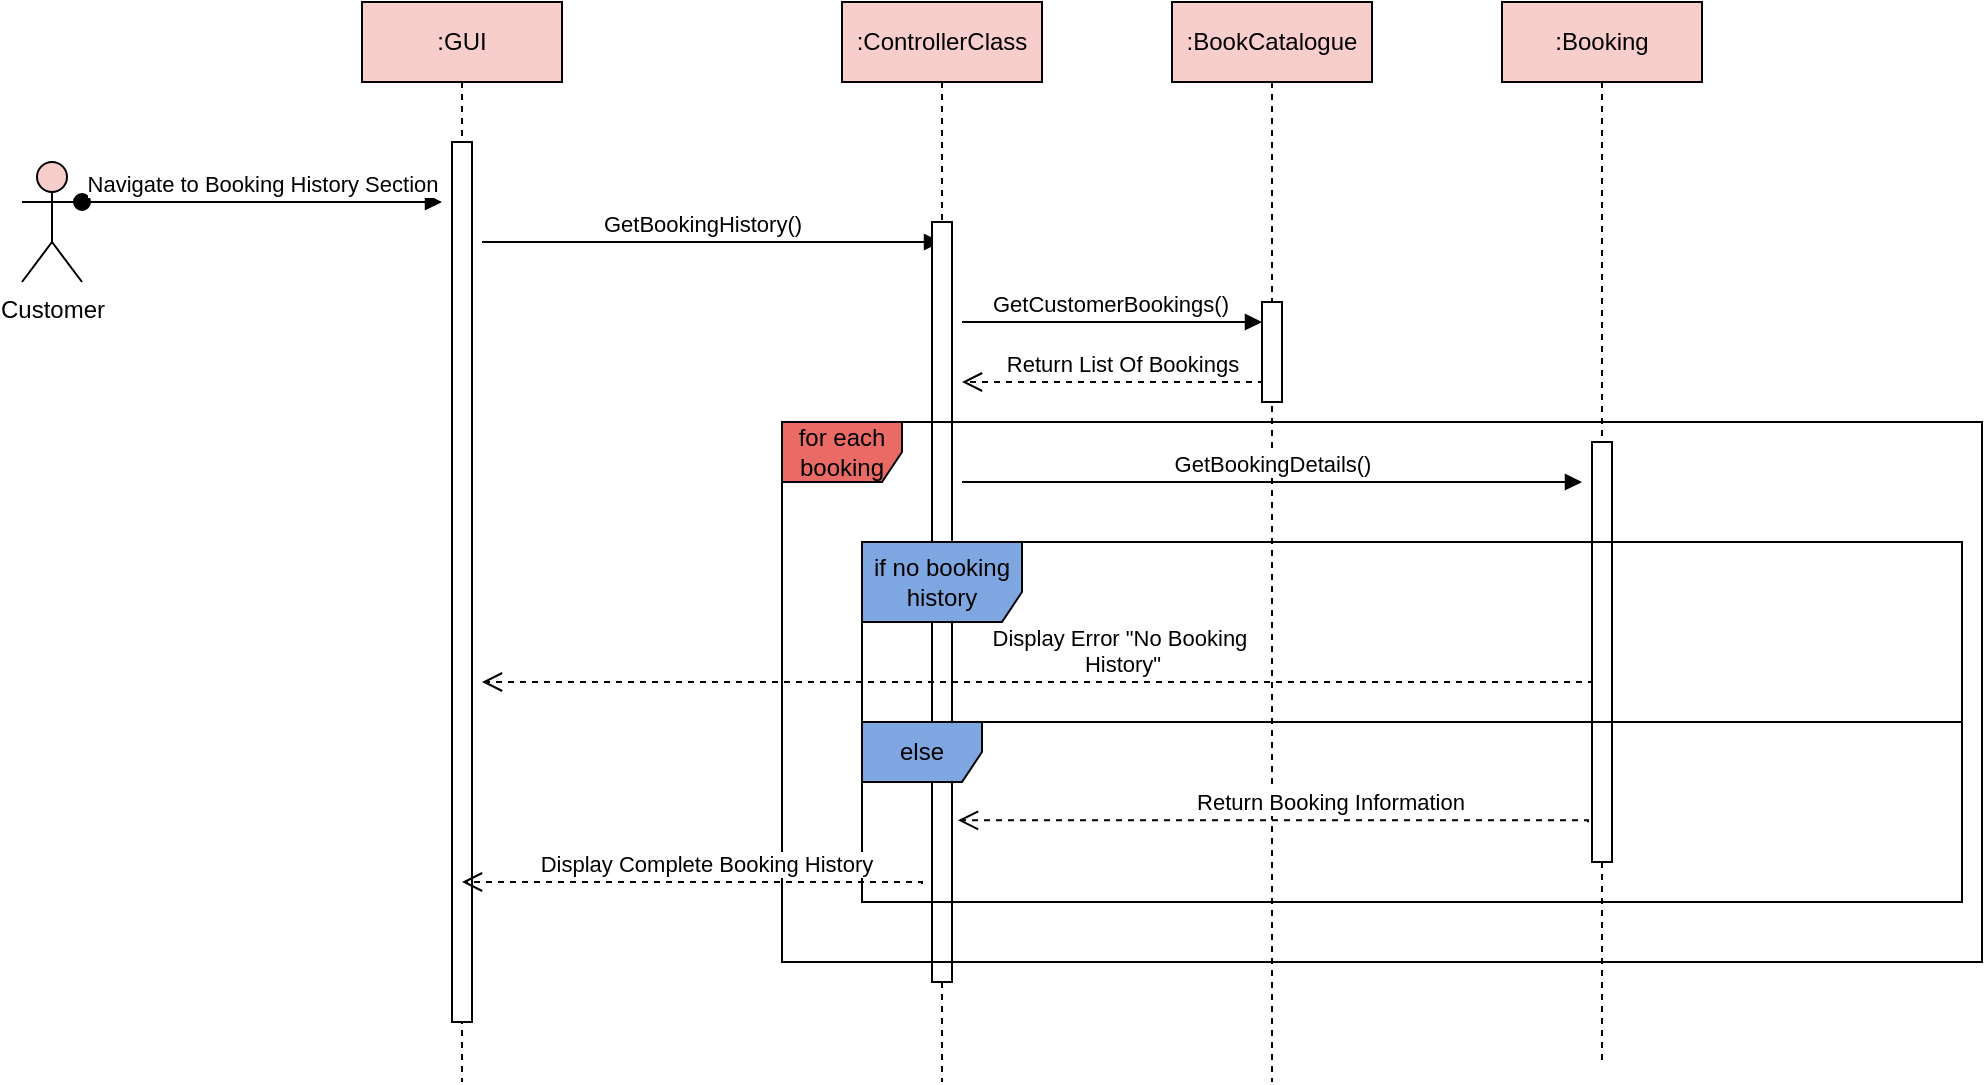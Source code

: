 <mxfile version="28.2.7">
  <diagram name="Page-1" id="2YBvvXClWsGukQMizWep">
    <mxGraphModel grid="1" page="1" gridSize="10" guides="1" tooltips="1" connect="1" arrows="1" fold="1" pageScale="1" pageWidth="850" pageHeight="1100" math="0" shadow="0">
      <root>
        <mxCell id="0" />
        <mxCell id="1" parent="0" />
        <mxCell id="M_ZG_Z6-BuQjEJbESKjK-1" value="GetBookingHistory()" style="html=1;verticalAlign=bottom;endArrow=block;edgeStyle=elbowEdgeStyle;elbow=vertical;curved=0;rounded=0;" edge="1" parent="1" target="M_ZG_Z6-BuQjEJbESKjK-4">
          <mxGeometry x="-0.041" relative="1" as="geometry">
            <mxPoint x="580" y="470" as="sourcePoint" />
            <Array as="points">
              <mxPoint x="720" y="470" />
              <mxPoint x="675" y="460" />
            </Array>
            <mxPoint x="789.5" y="470" as="targetPoint" />
            <mxPoint as="offset" />
          </mxGeometry>
        </mxCell>
        <mxCell id="M_ZG_Z6-BuQjEJbESKjK-2" value="Customer" style="shape=umlActor;verticalLabelPosition=bottom;verticalAlign=top;html=1;outlineConnect=0;fillColor=#F8CECC;" vertex="1" parent="1">
          <mxGeometry x="350" y="430" width="30" height="60" as="geometry" />
        </mxCell>
        <mxCell id="M_ZG_Z6-BuQjEJbESKjK-3" value="Navigate to Booking History Section" style="html=1;verticalAlign=bottom;startArrow=oval;endArrow=block;startSize=8;edgeStyle=elbowEdgeStyle;elbow=horizontal;curved=0;rounded=0;" edge="1" parent="1">
          <mxGeometry relative="1" as="geometry">
            <mxPoint x="380" y="450" as="sourcePoint" />
            <mxPoint x="560" y="450" as="targetPoint" />
            <Array as="points">
              <mxPoint x="540" y="450" />
            </Array>
            <mxPoint as="offset" />
          </mxGeometry>
        </mxCell>
        <mxCell id="M_ZG_Z6-BuQjEJbESKjK-4" value=":ControllerClass" style="shape=umlLifeline;perimeter=lifelinePerimeter;whiteSpace=wrap;html=1;container=0;dropTarget=0;collapsible=0;recursiveResize=0;outlineConnect=0;portConstraint=eastwest;newEdgeStyle={&quot;edgeStyle&quot;:&quot;elbowEdgeStyle&quot;,&quot;elbow&quot;:&quot;vertical&quot;,&quot;curved&quot;:0,&quot;rounded&quot;:0};fillColor=#F8CECC;" vertex="1" parent="1">
          <mxGeometry x="760" y="350" width="100" height="540" as="geometry" />
        </mxCell>
        <mxCell id="M_ZG_Z6-BuQjEJbESKjK-5" value="" style="html=1;points=[];perimeter=orthogonalPerimeter;outlineConnect=0;targetShapes=umlLifeline;portConstraint=eastwest;newEdgeStyle={&quot;edgeStyle&quot;:&quot;elbowEdgeStyle&quot;,&quot;elbow&quot;:&quot;vertical&quot;,&quot;curved&quot;:0,&quot;rounded&quot;:0};" vertex="1" parent="M_ZG_Z6-BuQjEJbESKjK-4">
          <mxGeometry x="45" y="110" width="10" height="380" as="geometry" />
        </mxCell>
        <mxCell id="M_ZG_Z6-BuQjEJbESKjK-6" value=":BookCatalogue" style="shape=umlLifeline;perimeter=lifelinePerimeter;whiteSpace=wrap;html=1;container=0;dropTarget=0;collapsible=0;recursiveResize=0;outlineConnect=0;portConstraint=eastwest;newEdgeStyle={&quot;edgeStyle&quot;:&quot;elbowEdgeStyle&quot;,&quot;elbow&quot;:&quot;vertical&quot;,&quot;curved&quot;:0,&quot;rounded&quot;:0};fillColor=#F8CECC;" vertex="1" parent="1">
          <mxGeometry x="925" y="350" width="100" height="540" as="geometry" />
        </mxCell>
        <mxCell id="M_ZG_Z6-BuQjEJbESKjK-7" value="" style="html=1;points=[];perimeter=orthogonalPerimeter;outlineConnect=0;targetShapes=umlLifeline;portConstraint=eastwest;newEdgeStyle={&quot;edgeStyle&quot;:&quot;elbowEdgeStyle&quot;,&quot;elbow&quot;:&quot;vertical&quot;,&quot;curved&quot;:0,&quot;rounded&quot;:0};" vertex="1" parent="M_ZG_Z6-BuQjEJbESKjK-6">
          <mxGeometry x="45" y="150" width="10" height="50" as="geometry" />
        </mxCell>
        <mxCell id="M_ZG_Z6-BuQjEJbESKjK-8" value="GetCustomerBookings()" style="html=1;verticalAlign=bottom;endArrow=block;edgeStyle=elbowEdgeStyle;elbow=vertical;curved=0;rounded=0;" edge="1" parent="1" target="M_ZG_Z6-BuQjEJbESKjK-7">
          <mxGeometry relative="1" as="geometry">
            <mxPoint x="820" y="510" as="sourcePoint" />
            <Array as="points">
              <mxPoint x="950" y="510" />
              <mxPoint x="905" y="500" />
            </Array>
            <mxPoint x="960" y="510" as="targetPoint" />
            <mxPoint x="-1" as="offset" />
          </mxGeometry>
        </mxCell>
        <mxCell id="M_ZG_Z6-BuQjEJbESKjK-9" value="Return List Of Bookings" style="html=1;verticalAlign=bottom;endArrow=open;dashed=1;endSize=8;edgeStyle=elbowEdgeStyle;elbow=vertical;curved=0;rounded=0;" edge="1" parent="1">
          <mxGeometry x="-0.053" relative="1" as="geometry">
            <mxPoint x="820" y="540" as="targetPoint" />
            <Array as="points">
              <mxPoint x="1070" y="540" />
            </Array>
            <mxPoint x="970" y="541" as="sourcePoint" />
            <mxPoint as="offset" />
          </mxGeometry>
        </mxCell>
        <mxCell id="M_ZG_Z6-BuQjEJbESKjK-10" value=":Booking" style="shape=umlLifeline;perimeter=lifelinePerimeter;whiteSpace=wrap;html=1;container=0;dropTarget=0;collapsible=0;recursiveResize=0;outlineConnect=0;portConstraint=eastwest;newEdgeStyle={&quot;edgeStyle&quot;:&quot;elbowEdgeStyle&quot;,&quot;elbow&quot;:&quot;vertical&quot;,&quot;curved&quot;:0,&quot;rounded&quot;:0};fillColor=#F8CECC;" vertex="1" parent="1">
          <mxGeometry x="1090" y="350" width="100" height="530" as="geometry" />
        </mxCell>
        <mxCell id="M_ZG_Z6-BuQjEJbESKjK-11" value="" style="html=1;points=[];perimeter=orthogonalPerimeter;outlineConnect=0;targetShapes=umlLifeline;portConstraint=eastwest;newEdgeStyle={&quot;edgeStyle&quot;:&quot;elbowEdgeStyle&quot;,&quot;elbow&quot;:&quot;vertical&quot;,&quot;curved&quot;:0,&quot;rounded&quot;:0};" vertex="1" parent="M_ZG_Z6-BuQjEJbESKjK-10">
          <mxGeometry x="45" y="220" width="10" height="210" as="geometry" />
        </mxCell>
        <mxCell id="M_ZG_Z6-BuQjEJbESKjK-12" value="GetBookingDetails()" style="html=1;verticalAlign=bottom;endArrow=block;edgeStyle=elbowEdgeStyle;elbow=vertical;curved=0;rounded=0;" edge="1" parent="1">
          <mxGeometry relative="1" as="geometry">
            <mxPoint x="820" y="590" as="sourcePoint" />
            <Array as="points">
              <mxPoint x="950" y="590" />
              <mxPoint x="905" y="580" />
            </Array>
            <mxPoint x="1130" y="590" as="targetPoint" />
            <mxPoint as="offset" />
          </mxGeometry>
        </mxCell>
        <mxCell id="M_ZG_Z6-BuQjEJbESKjK-13" value=":GUI" style="shape=umlLifeline;perimeter=lifelinePerimeter;whiteSpace=wrap;html=1;container=0;dropTarget=0;collapsible=0;recursiveResize=0;outlineConnect=0;portConstraint=eastwest;newEdgeStyle={&quot;edgeStyle&quot;:&quot;elbowEdgeStyle&quot;,&quot;elbow&quot;:&quot;vertical&quot;,&quot;curved&quot;:0,&quot;rounded&quot;:0};fillColor=#F8CECC;" vertex="1" parent="1">
          <mxGeometry x="520" y="350" width="100" height="540" as="geometry" />
        </mxCell>
        <mxCell id="M_ZG_Z6-BuQjEJbESKjK-14" value="" style="html=1;points=[];perimeter=orthogonalPerimeter;outlineConnect=0;targetShapes=umlLifeline;portConstraint=eastwest;newEdgeStyle={&quot;edgeStyle&quot;:&quot;elbowEdgeStyle&quot;,&quot;elbow&quot;:&quot;vertical&quot;,&quot;curved&quot;:0,&quot;rounded&quot;:0};" vertex="1" parent="M_ZG_Z6-BuQjEJbESKjK-13">
          <mxGeometry x="45" y="70" width="10" height="440" as="geometry" />
        </mxCell>
        <mxCell id="M_ZG_Z6-BuQjEJbESKjK-15" value="for each booking" style="shape=umlFrame;whiteSpace=wrap;html=1;pointerEvents=0;width=60;height=30;fillColor=#EA6B66;" vertex="1" parent="1">
          <mxGeometry x="730" y="560" width="600" height="270" as="geometry" />
        </mxCell>
        <mxCell id="M_ZG_Z6-BuQjEJbESKjK-16" value="if no booking history" style="shape=umlFrame;whiteSpace=wrap;html=1;pointerEvents=0;width=80;height=40;fillColor=#7EA6E0;" vertex="1" parent="1">
          <mxGeometry x="770" y="620" width="550" height="180" as="geometry" />
        </mxCell>
        <mxCell id="M_ZG_Z6-BuQjEJbESKjK-17" value="Display Error &quot;No Booking&amp;nbsp;&lt;div&gt;History&lt;span style=&quot;background-color: light-dark(#ffffff, var(--ge-dark-color, #121212)); color: light-dark(rgb(0, 0, 0), rgb(255, 255, 255));&quot;&gt;&quot;&lt;/span&gt;&lt;/div&gt;" style="html=1;verticalAlign=bottom;endArrow=open;dashed=1;endSize=8;edgeStyle=elbowEdgeStyle;elbow=vertical;curved=0;rounded=0;" edge="1" parent="1">
          <mxGeometry x="-0.149" relative="1" as="geometry">
            <mxPoint x="580" y="690" as="targetPoint" />
            <Array as="points">
              <mxPoint x="1235" y="690" />
            </Array>
            <mxPoint x="1135" y="691" as="sourcePoint" />
            <mxPoint as="offset" />
          </mxGeometry>
        </mxCell>
        <mxCell id="M_ZG_Z6-BuQjEJbESKjK-18" value="else" style="shape=umlFrame;whiteSpace=wrap;html=1;pointerEvents=0;fillColor=#7EA6E0;" vertex="1" parent="1">
          <mxGeometry x="770" y="710" width="550" height="90" as="geometry" />
        </mxCell>
        <mxCell id="M_ZG_Z6-BuQjEJbESKjK-19" value="Return Booking Information" style="html=1;verticalAlign=bottom;endArrow=open;dashed=1;endSize=8;edgeStyle=elbowEdgeStyle;elbow=vertical;curved=0;rounded=0;" edge="1" parent="1">
          <mxGeometry x="-0.176" relative="1" as="geometry">
            <mxPoint x="818" y="759.17" as="targetPoint" />
            <Array as="points">
              <mxPoint x="1233" y="759.17" />
            </Array>
            <mxPoint x="1133" y="760.17" as="sourcePoint" />
            <mxPoint as="offset" />
          </mxGeometry>
        </mxCell>
        <mxCell id="M_ZG_Z6-BuQjEJbESKjK-20" value="Display Complete Booking History" style="html=1;verticalAlign=bottom;endArrow=open;dashed=1;endSize=8;edgeStyle=elbowEdgeStyle;elbow=vertical;curved=0;rounded=0;" edge="1" parent="1" target="M_ZG_Z6-BuQjEJbESKjK-13">
          <mxGeometry x="-0.053" relative="1" as="geometry">
            <mxPoint x="650" y="790" as="targetPoint" />
            <Array as="points">
              <mxPoint x="900" y="790" />
            </Array>
            <mxPoint x="800" y="791" as="sourcePoint" />
            <mxPoint as="offset" />
          </mxGeometry>
        </mxCell>
      </root>
    </mxGraphModel>
  </diagram>
</mxfile>
